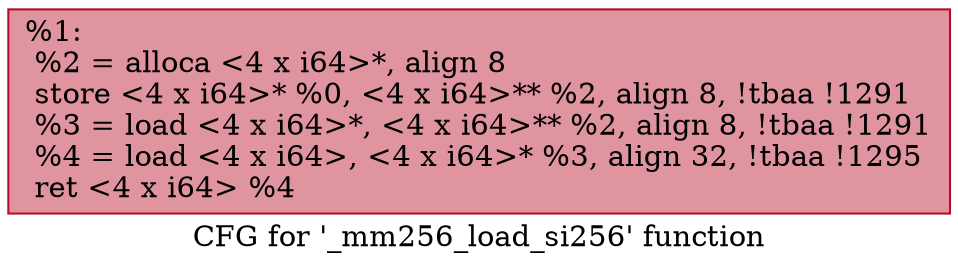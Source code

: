 digraph "CFG for '_mm256_load_si256' function" {
	label="CFG for '_mm256_load_si256' function";

	Node0x2066060 [shape=record,color="#b70d28ff", style=filled, fillcolor="#b70d2870",label="{%1:\l  %2 = alloca \<4 x i64\>*, align 8\l  store \<4 x i64\>* %0, \<4 x i64\>** %2, align 8, !tbaa !1291\l  %3 = load \<4 x i64\>*, \<4 x i64\>** %2, align 8, !tbaa !1291\l  %4 = load \<4 x i64\>, \<4 x i64\>* %3, align 32, !tbaa !1295\l  ret \<4 x i64\> %4\l}"];
}
